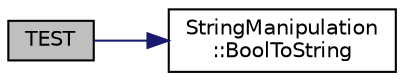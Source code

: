 digraph "TEST"
{
  edge [fontname="Helvetica",fontsize="10",labelfontname="Helvetica",labelfontsize="10"];
  node [fontname="Helvetica",fontsize="10",shape=record];
  rankdir="LR";
  Node1 [label="TEST",height=0.2,width=0.4,color="black", fillcolor="grey75", style="filled", fontcolor="black"];
  Node1 -> Node2 [color="midnightblue",fontsize="10",style="solid",fontname="Helvetica"];
  Node2 [label="StringManipulation\l::BoolToString",height=0.2,width=0.4,color="black", fillcolor="white", style="filled",URL="$d5/d2b/namespace_string_manipulation.html#a78c0eacbe95c1a1d48aec4873ce0a15d"];
}
